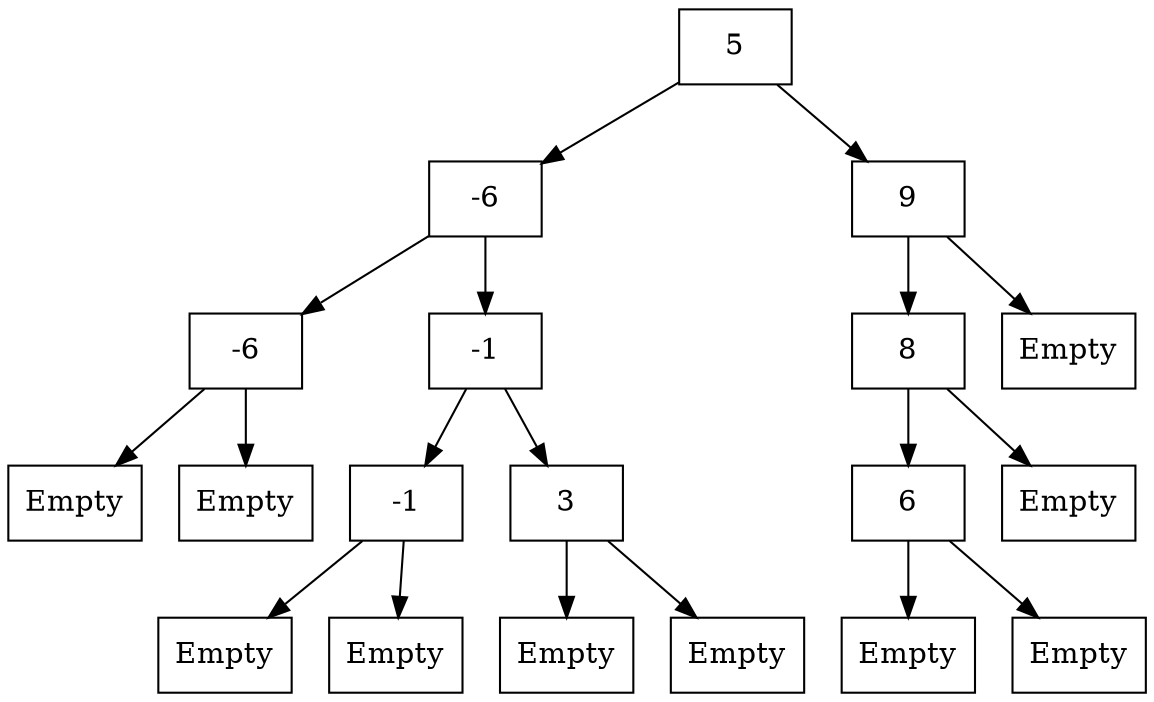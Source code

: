 digraph G {
    /* edge [label=0]; */
    graph [ranksep=0.5];
    0 [shape=record, label="{{5}}"];
    8 [shape=record, label="{{-6}}"];
    16 [shape=record, label="{{-6}}"];
    18 [shape=record, label="{{Empty}}"];
    17 [shape=record, label="{{Empty}}"];
    9 [shape=record, label="{{-1}}"];
    13 [shape=record, label="{{-1}}"];
    15 [shape=record, label="{{Empty}}"];
    14 [shape=record, label="{{Empty}}"];
    10 [shape=record, label="{{3}}"];
    12 [shape=record, label="{{Empty}}"];
    11 [shape=record, label="{{Empty}}"];
    1 [shape=record, label="{{9}}"];
    3 [shape=record, label="{{8}}"];
    5 [shape=record, label="{{6}}"];
    7 [shape=record, label="{{Empty}}"];
    6 [shape=record, label="{{Empty}}"];
    4 [shape=record, label="{{Empty}}"];
    2 [shape=record, label="{{Empty}}"];
    16 -> 18;
    16 -> 17;
    13 -> 15;
    13 -> 14;
    10 -> 12;
    10 -> 11;
    9 -> 13;
    9 -> 10;
    8 -> 16;
    8 -> 9;
    5 -> 7;
    5 -> 6;
    3 -> 5;
    3 -> 4;
    1 -> 3;
    1 -> 2;
    0 -> 8;
    0 -> 1;
}
